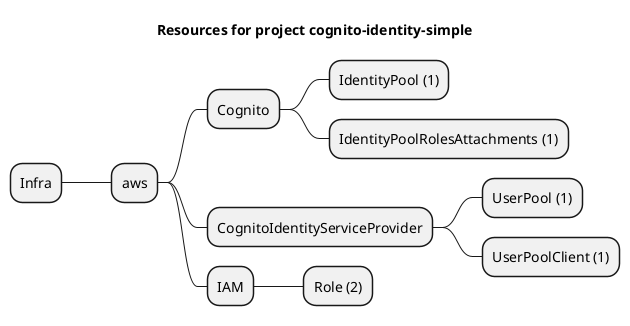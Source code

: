 @startmindmap
title Resources for project cognito-identity-simple
skinparam monochrome true
+ Infra
++ aws
+++ Cognito
++++ IdentityPool (1)
++++ IdentityPoolRolesAttachments (1)
+++ CognitoIdentityServiceProvider
++++ UserPool (1)
++++ UserPoolClient (1)
+++ IAM
++++ Role (2)
@endmindmap